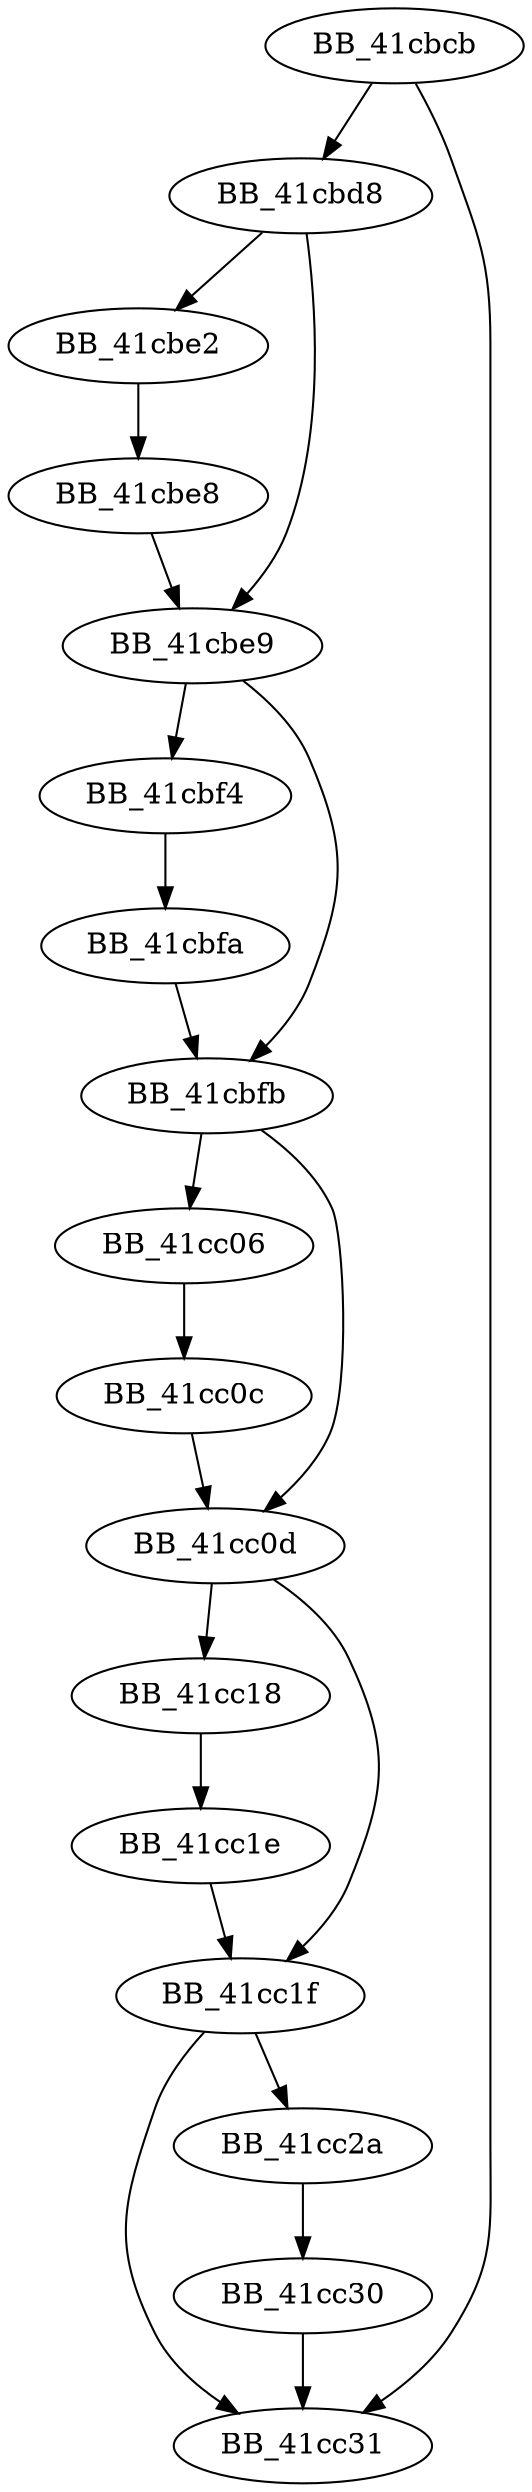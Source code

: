 DiGraph ___free_lconv_num{
BB_41cbcb->BB_41cbd8
BB_41cbcb->BB_41cc31
BB_41cbd8->BB_41cbe2
BB_41cbd8->BB_41cbe9
BB_41cbe2->BB_41cbe8
BB_41cbe8->BB_41cbe9
BB_41cbe9->BB_41cbf4
BB_41cbe9->BB_41cbfb
BB_41cbf4->BB_41cbfa
BB_41cbfa->BB_41cbfb
BB_41cbfb->BB_41cc06
BB_41cbfb->BB_41cc0d
BB_41cc06->BB_41cc0c
BB_41cc0c->BB_41cc0d
BB_41cc0d->BB_41cc18
BB_41cc0d->BB_41cc1f
BB_41cc18->BB_41cc1e
BB_41cc1e->BB_41cc1f
BB_41cc1f->BB_41cc2a
BB_41cc1f->BB_41cc31
BB_41cc2a->BB_41cc30
BB_41cc30->BB_41cc31
}
